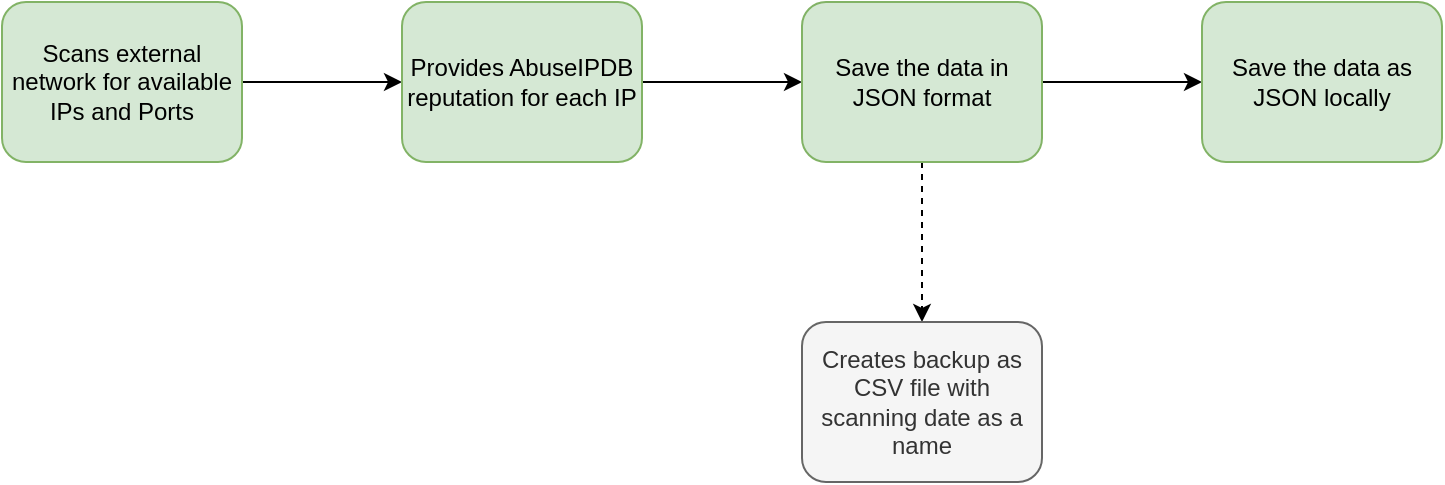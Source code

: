 <mxfile version="20.3.0" type="device"><diagram id="iTNq4ZKdF1Wz6LK3ILu2" name="Page-1"><mxGraphModel dx="1106" dy="997" grid="1" gridSize="10" guides="1" tooltips="1" connect="1" arrows="1" fold="1" page="1" pageScale="1" pageWidth="850" pageHeight="1100" math="0" shadow="0"><root><mxCell id="0"/><mxCell id="1" parent="0"/><mxCell id="xtceMpMh4ekWT7bOsSLp-7" value="" style="edgeStyle=orthogonalEdgeStyle;rounded=0;orthogonalLoop=1;jettySize=auto;html=1;" edge="1" parent="1" source="xtceMpMh4ekWT7bOsSLp-1" target="xtceMpMh4ekWT7bOsSLp-2"><mxGeometry relative="1" as="geometry"/></mxCell><mxCell id="xtceMpMh4ekWT7bOsSLp-1" value="Scans external network for available IPs and Ports" style="rounded=1;whiteSpace=wrap;html=1;fillColor=#d5e8d4;strokeColor=#82b366;" vertex="1" parent="1"><mxGeometry x="80" y="160" width="120" height="80" as="geometry"/></mxCell><mxCell id="xtceMpMh4ekWT7bOsSLp-8" value="" style="edgeStyle=orthogonalEdgeStyle;rounded=0;orthogonalLoop=1;jettySize=auto;html=1;" edge="1" parent="1" source="xtceMpMh4ekWT7bOsSLp-2" target="xtceMpMh4ekWT7bOsSLp-3"><mxGeometry relative="1" as="geometry"/></mxCell><mxCell id="xtceMpMh4ekWT7bOsSLp-2" value="Provides AbuseIPDB reputation for each IP" style="rounded=1;whiteSpace=wrap;html=1;fillColor=#d5e8d4;strokeColor=#82b366;" vertex="1" parent="1"><mxGeometry x="280" y="160" width="120" height="80" as="geometry"/></mxCell><mxCell id="xtceMpMh4ekWT7bOsSLp-6" value="" style="edgeStyle=orthogonalEdgeStyle;rounded=0;orthogonalLoop=1;jettySize=auto;html=1;dashed=1;" edge="1" parent="1" source="xtceMpMh4ekWT7bOsSLp-3" target="xtceMpMh4ekWT7bOsSLp-5"><mxGeometry relative="1" as="geometry"/></mxCell><mxCell id="xtceMpMh4ekWT7bOsSLp-9" value="" style="edgeStyle=orthogonalEdgeStyle;rounded=0;orthogonalLoop=1;jettySize=auto;html=1;" edge="1" parent="1" source="xtceMpMh4ekWT7bOsSLp-3" target="xtceMpMh4ekWT7bOsSLp-4"><mxGeometry relative="1" as="geometry"/></mxCell><mxCell id="xtceMpMh4ekWT7bOsSLp-3" value="Save the data in JSON format" style="rounded=1;whiteSpace=wrap;html=1;fillColor=#d5e8d4;strokeColor=#82b366;" vertex="1" parent="1"><mxGeometry x="480" y="160" width="120" height="80" as="geometry"/></mxCell><mxCell id="xtceMpMh4ekWT7bOsSLp-4" value="Save the data as JSON locally" style="rounded=1;whiteSpace=wrap;html=1;fillColor=#d5e8d4;strokeColor=#82b366;" vertex="1" parent="1"><mxGeometry x="680" y="160" width="120" height="80" as="geometry"/></mxCell><mxCell id="xtceMpMh4ekWT7bOsSLp-5" value="Creates backup as CSV file with scanning date as a name" style="whiteSpace=wrap;html=1;rounded=1;fillColor=#f5f5f5;fontColor=#333333;strokeColor=#666666;" vertex="1" parent="1"><mxGeometry x="480" y="320" width="120" height="80" as="geometry"/></mxCell></root></mxGraphModel></diagram></mxfile>
